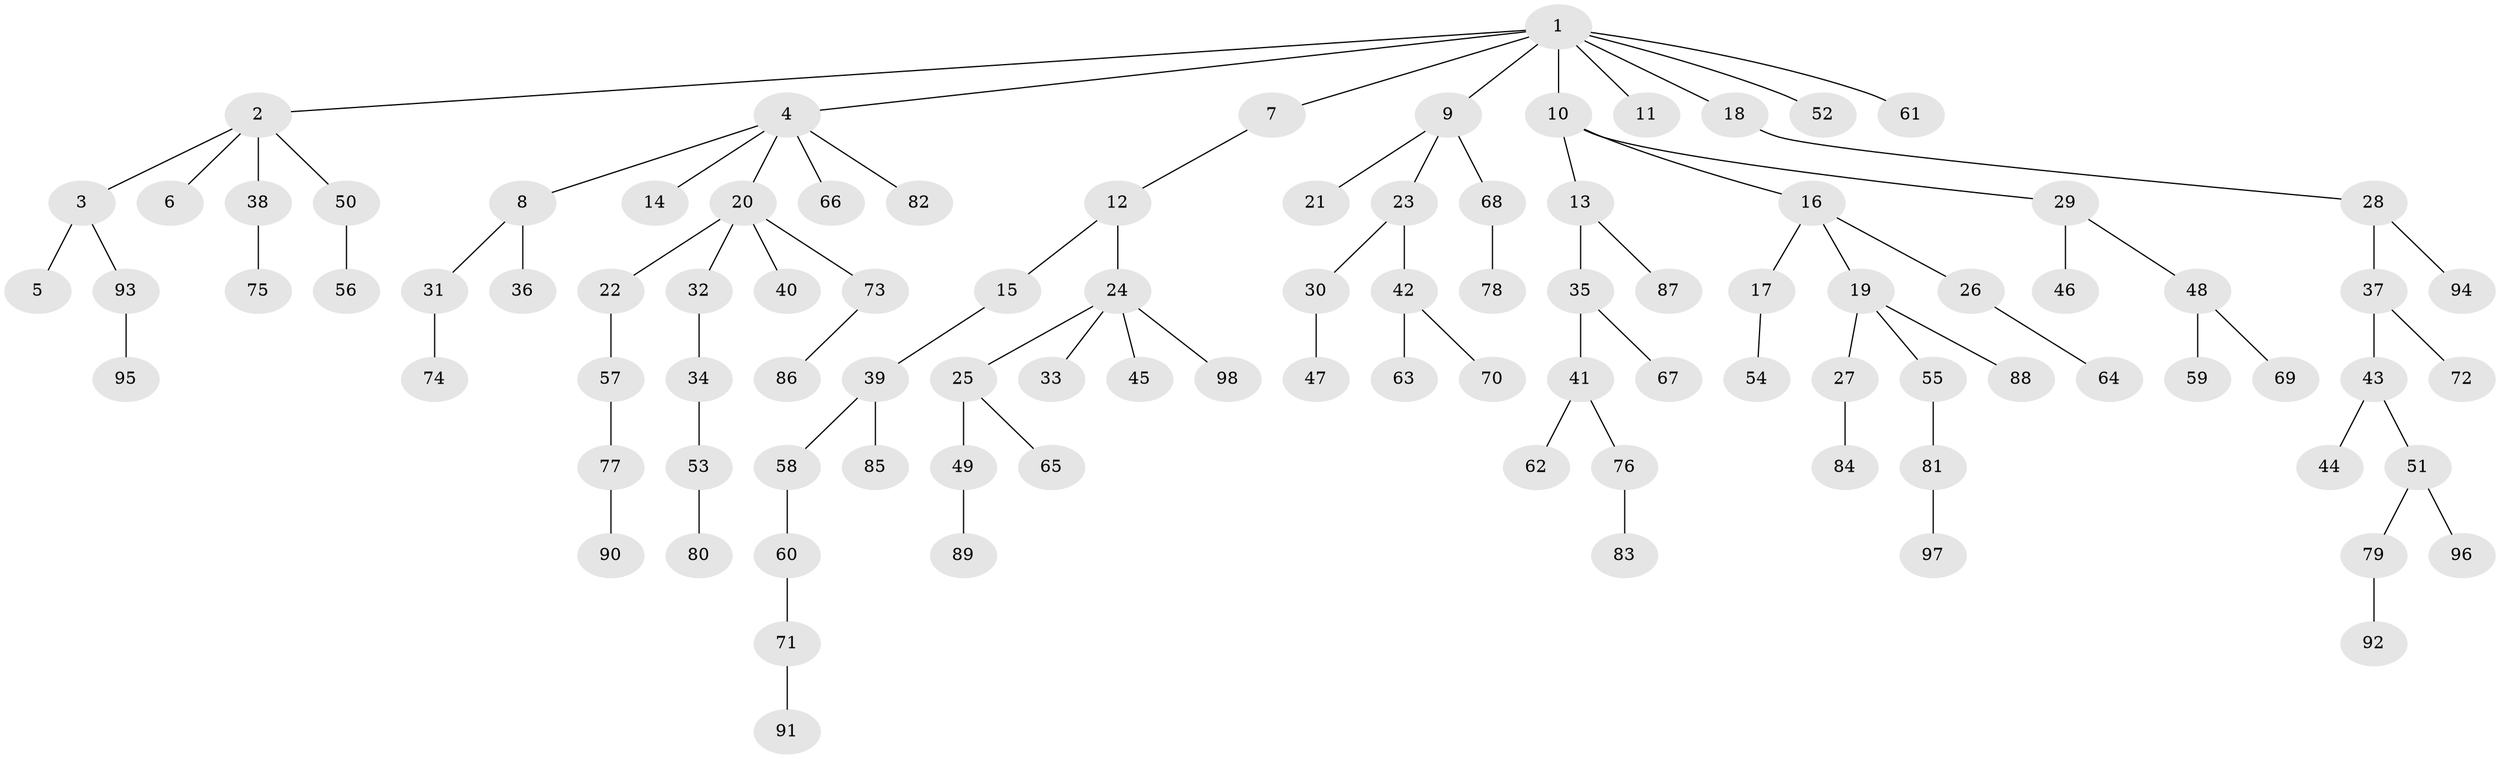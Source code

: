 // Generated by graph-tools (version 1.1) at 2025/53/03/09/25 04:53:11]
// undirected, 98 vertices, 97 edges
graph export_dot {
graph [start="1"]
  node [color=gray90,style=filled];
  1;
  2;
  3;
  4;
  5;
  6;
  7;
  8;
  9;
  10;
  11;
  12;
  13;
  14;
  15;
  16;
  17;
  18;
  19;
  20;
  21;
  22;
  23;
  24;
  25;
  26;
  27;
  28;
  29;
  30;
  31;
  32;
  33;
  34;
  35;
  36;
  37;
  38;
  39;
  40;
  41;
  42;
  43;
  44;
  45;
  46;
  47;
  48;
  49;
  50;
  51;
  52;
  53;
  54;
  55;
  56;
  57;
  58;
  59;
  60;
  61;
  62;
  63;
  64;
  65;
  66;
  67;
  68;
  69;
  70;
  71;
  72;
  73;
  74;
  75;
  76;
  77;
  78;
  79;
  80;
  81;
  82;
  83;
  84;
  85;
  86;
  87;
  88;
  89;
  90;
  91;
  92;
  93;
  94;
  95;
  96;
  97;
  98;
  1 -- 2;
  1 -- 4;
  1 -- 7;
  1 -- 9;
  1 -- 10;
  1 -- 11;
  1 -- 18;
  1 -- 52;
  1 -- 61;
  2 -- 3;
  2 -- 6;
  2 -- 38;
  2 -- 50;
  3 -- 5;
  3 -- 93;
  4 -- 8;
  4 -- 14;
  4 -- 20;
  4 -- 66;
  4 -- 82;
  7 -- 12;
  8 -- 31;
  8 -- 36;
  9 -- 21;
  9 -- 23;
  9 -- 68;
  10 -- 13;
  10 -- 16;
  10 -- 29;
  12 -- 15;
  12 -- 24;
  13 -- 35;
  13 -- 87;
  15 -- 39;
  16 -- 17;
  16 -- 19;
  16 -- 26;
  17 -- 54;
  18 -- 28;
  19 -- 27;
  19 -- 55;
  19 -- 88;
  20 -- 22;
  20 -- 32;
  20 -- 40;
  20 -- 73;
  22 -- 57;
  23 -- 30;
  23 -- 42;
  24 -- 25;
  24 -- 33;
  24 -- 45;
  24 -- 98;
  25 -- 49;
  25 -- 65;
  26 -- 64;
  27 -- 84;
  28 -- 37;
  28 -- 94;
  29 -- 46;
  29 -- 48;
  30 -- 47;
  31 -- 74;
  32 -- 34;
  34 -- 53;
  35 -- 41;
  35 -- 67;
  37 -- 43;
  37 -- 72;
  38 -- 75;
  39 -- 58;
  39 -- 85;
  41 -- 62;
  41 -- 76;
  42 -- 63;
  42 -- 70;
  43 -- 44;
  43 -- 51;
  48 -- 59;
  48 -- 69;
  49 -- 89;
  50 -- 56;
  51 -- 79;
  51 -- 96;
  53 -- 80;
  55 -- 81;
  57 -- 77;
  58 -- 60;
  60 -- 71;
  68 -- 78;
  71 -- 91;
  73 -- 86;
  76 -- 83;
  77 -- 90;
  79 -- 92;
  81 -- 97;
  93 -- 95;
}
